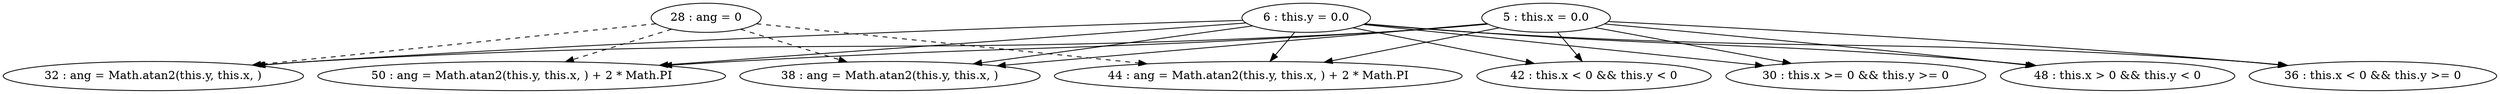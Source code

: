 digraph G {
"5 : this.x = 0.0"
"5 : this.x = 0.0" -> "48 : this.x > 0 && this.y < 0"
"5 : this.x = 0.0" -> "38 : ang = Math.atan2(this.y, this.x, )"
"5 : this.x = 0.0" -> "44 : ang = Math.atan2(this.y, this.x, ) + 2 * Math.PI"
"5 : this.x = 0.0" -> "36 : this.x < 0 && this.y >= 0"
"5 : this.x = 0.0" -> "42 : this.x < 0 && this.y < 0"
"5 : this.x = 0.0" -> "32 : ang = Math.atan2(this.y, this.x, )"
"5 : this.x = 0.0" -> "30 : this.x >= 0 && this.y >= 0"
"5 : this.x = 0.0" -> "50 : ang = Math.atan2(this.y, this.x, ) + 2 * Math.PI"
"6 : this.y = 0.0"
"6 : this.y = 0.0" -> "48 : this.x > 0 && this.y < 0"
"6 : this.y = 0.0" -> "38 : ang = Math.atan2(this.y, this.x, )"
"6 : this.y = 0.0" -> "44 : ang = Math.atan2(this.y, this.x, ) + 2 * Math.PI"
"6 : this.y = 0.0" -> "36 : this.x < 0 && this.y >= 0"
"6 : this.y = 0.0" -> "42 : this.x < 0 && this.y < 0"
"6 : this.y = 0.0" -> "32 : ang = Math.atan2(this.y, this.x, )"
"6 : this.y = 0.0" -> "30 : this.x >= 0 && this.y >= 0"
"6 : this.y = 0.0" -> "50 : ang = Math.atan2(this.y, this.x, ) + 2 * Math.PI"
"28 : ang = 0"
"28 : ang = 0" -> "38 : ang = Math.atan2(this.y, this.x, )" [style=dashed]
"28 : ang = 0" -> "44 : ang = Math.atan2(this.y, this.x, ) + 2 * Math.PI" [style=dashed]
"28 : ang = 0" -> "32 : ang = Math.atan2(this.y, this.x, )" [style=dashed]
"28 : ang = 0" -> "50 : ang = Math.atan2(this.y, this.x, ) + 2 * Math.PI" [style=dashed]
"30 : this.x >= 0 && this.y >= 0"
"32 : ang = Math.atan2(this.y, this.x, )"
"36 : this.x < 0 && this.y >= 0"
"38 : ang = Math.atan2(this.y, this.x, )"
"42 : this.x < 0 && this.y < 0"
"44 : ang = Math.atan2(this.y, this.x, ) + 2 * Math.PI"
"48 : this.x > 0 && this.y < 0"
"50 : ang = Math.atan2(this.y, this.x, ) + 2 * Math.PI"
}